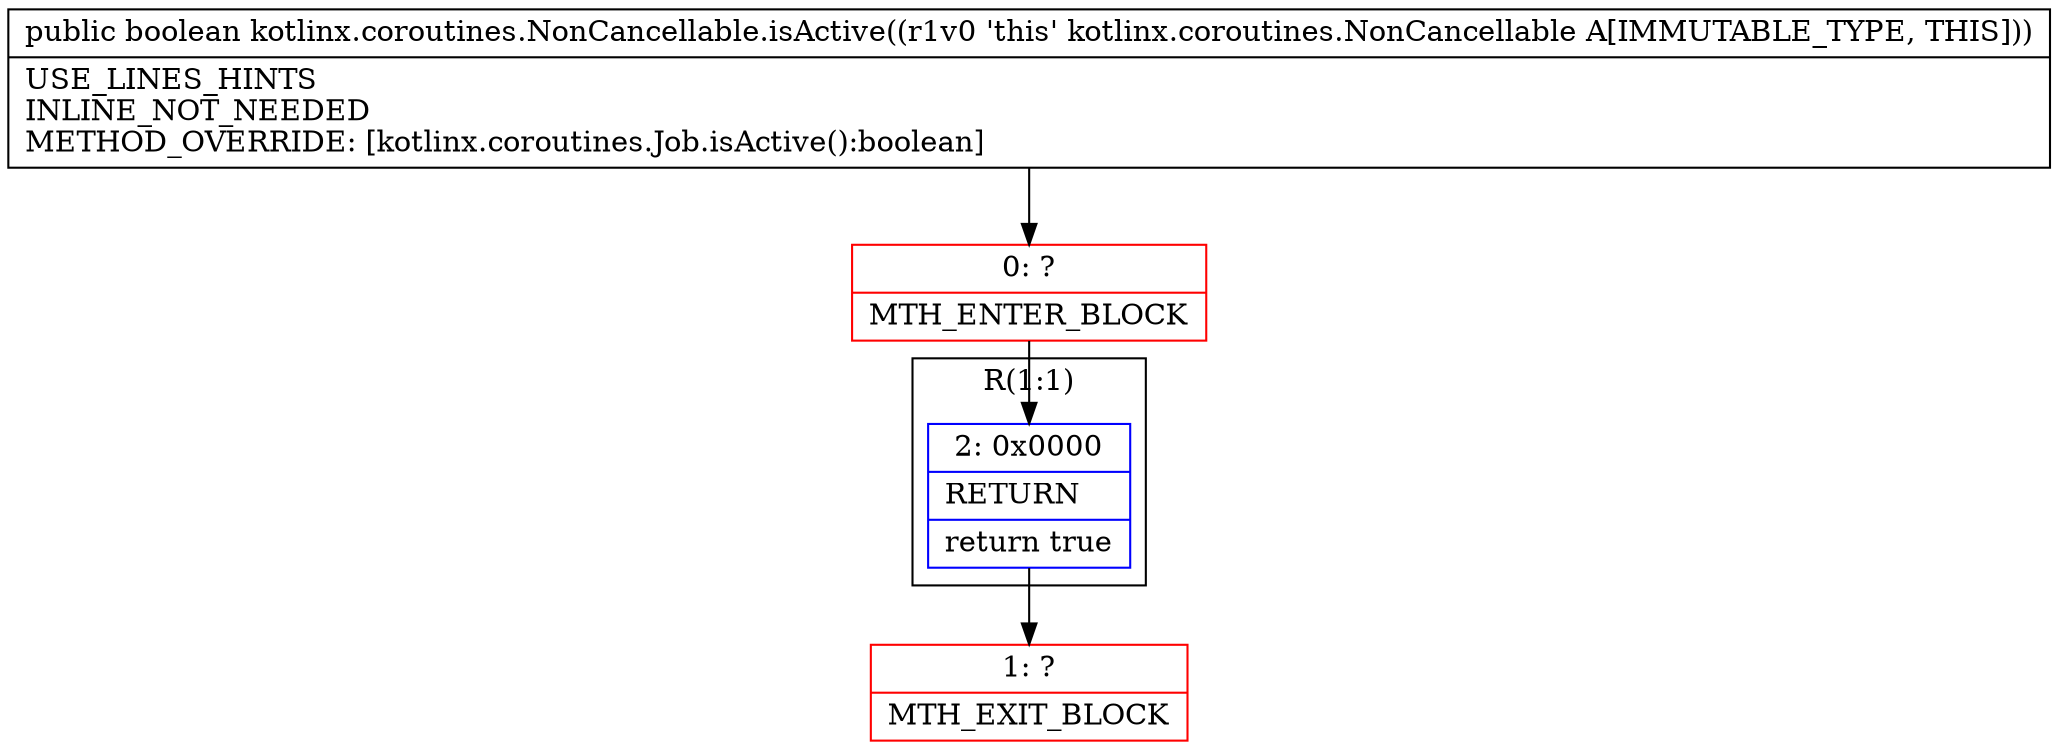 digraph "CFG forkotlinx.coroutines.NonCancellable.isActive()Z" {
subgraph cluster_Region_1647597119 {
label = "R(1:1)";
node [shape=record,color=blue];
Node_2 [shape=record,label="{2\:\ 0x0000|RETURN\l|return true\l}"];
}
Node_0 [shape=record,color=red,label="{0\:\ ?|MTH_ENTER_BLOCK\l}"];
Node_1 [shape=record,color=red,label="{1\:\ ?|MTH_EXIT_BLOCK\l}"];
MethodNode[shape=record,label="{public boolean kotlinx.coroutines.NonCancellable.isActive((r1v0 'this' kotlinx.coroutines.NonCancellable A[IMMUTABLE_TYPE, THIS]))  | USE_LINES_HINTS\lINLINE_NOT_NEEDED\lMETHOD_OVERRIDE: [kotlinx.coroutines.Job.isActive():boolean]\l}"];
MethodNode -> Node_0;Node_2 -> Node_1;
Node_0 -> Node_2;
}


